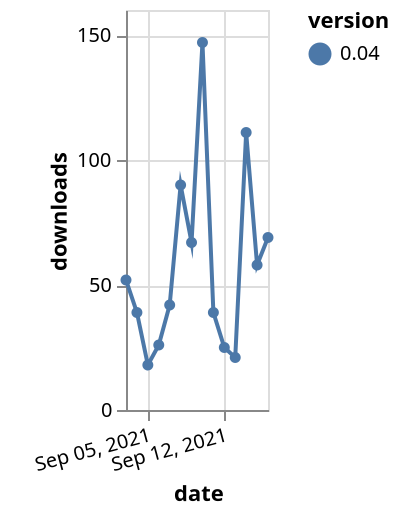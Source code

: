 {"$schema": "https://vega.github.io/schema/vega-lite/v5.json", "description": "A simple bar chart with embedded data.", "data": {"values": [{"date": "2021-09-03", "total": 79700, "delta": 52, "version": "0.04"}, {"date": "2021-09-04", "total": 79739, "delta": 39, "version": "0.04"}, {"date": "2021-09-05", "total": 79757, "delta": 18, "version": "0.04"}, {"date": "2021-09-06", "total": 79783, "delta": 26, "version": "0.04"}, {"date": "2021-09-07", "total": 79825, "delta": 42, "version": "0.04"}, {"date": "2021-09-08", "total": 79915, "delta": 90, "version": "0.04"}, {"date": "2021-09-09", "total": 79982, "delta": 67, "version": "0.04"}, {"date": "2021-09-10", "total": 80129, "delta": 147, "version": "0.04"}, {"date": "2021-09-11", "total": 80168, "delta": 39, "version": "0.04"}, {"date": "2021-09-12", "total": 80193, "delta": 25, "version": "0.04"}, {"date": "2021-09-13", "total": 80214, "delta": 21, "version": "0.04"}, {"date": "2021-09-14", "total": 80325, "delta": 111, "version": "0.04"}, {"date": "2021-09-15", "total": 80383, "delta": 58, "version": "0.04"}, {"date": "2021-09-16", "total": 80452, "delta": 69, "version": "0.04"}]}, "width": "container", "mark": {"type": "line", "point": {"filled": true}}, "encoding": {"x": {"field": "date", "type": "temporal", "timeUnit": "yearmonthdate", "title": "date", "axis": {"labelAngle": -15}}, "y": {"field": "delta", "type": "quantitative", "title": "downloads"}, "color": {"field": "version", "type": "nominal"}, "tooltip": {"field": "delta"}}}